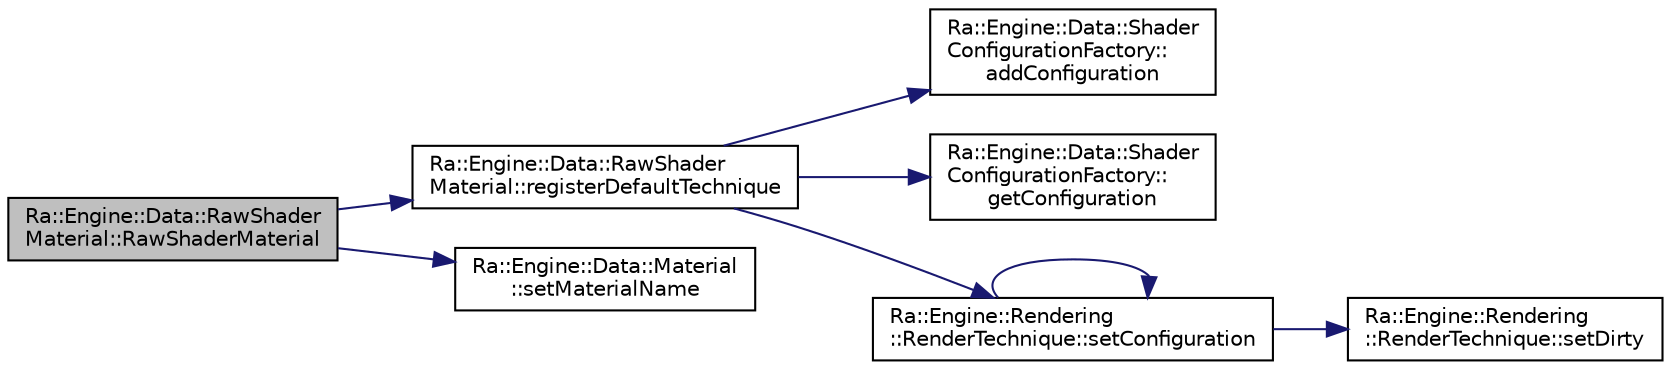 digraph "Ra::Engine::Data::RawShaderMaterial::RawShaderMaterial"
{
 // INTERACTIVE_SVG=YES
 // LATEX_PDF_SIZE
  edge [fontname="Helvetica",fontsize="10",labelfontname="Helvetica",labelfontsize="10"];
  node [fontname="Helvetica",fontsize="10",shape=record];
  rankdir="LR";
  Node1 [label="Ra::Engine::Data::RawShader\lMaterial::RawShaderMaterial",height=0.2,width=0.4,color="black", fillcolor="grey75", style="filled", fontcolor="black",tooltip=" "];
  Node1 -> Node2 [color="midnightblue",fontsize="10",style="solid",fontname="Helvetica"];
  Node2 [label="Ra::Engine::Data::RawShader\lMaterial::registerDefaultTechnique",height=0.2,width=0.4,color="black", fillcolor="white", style="filled",URL="$classRa_1_1Engine_1_1Data_1_1RawShaderMaterial.html#a4cb181d533e6f631896cc696d22bc349",tooltip=" "];
  Node2 -> Node3 [color="midnightblue",fontsize="10",style="solid",fontname="Helvetica"];
  Node3 [label="Ra::Engine::Data::Shader\lConfigurationFactory::\laddConfiguration",height=0.2,width=0.4,color="black", fillcolor="white", style="filled",URL="$namespaceRa_1_1Engine_1_1Data_1_1ShaderConfigurationFactory.html#a00918835250fbd8bbe4deae59ecd6dde",tooltip=" "];
  Node2 -> Node4 [color="midnightblue",fontsize="10",style="solid",fontname="Helvetica"];
  Node4 [label="Ra::Engine::Data::Shader\lConfigurationFactory::\lgetConfiguration",height=0.2,width=0.4,color="black", fillcolor="white", style="filled",URL="$namespaceRa_1_1Engine_1_1Data_1_1ShaderConfigurationFactory.html#a0ecc004c00bff945aae8b673a738909f",tooltip=" "];
  Node2 -> Node5 [color="midnightblue",fontsize="10",style="solid",fontname="Helvetica"];
  Node5 [label="Ra::Engine::Rendering\l::RenderTechnique::setConfiguration",height=0.2,width=0.4,color="black", fillcolor="white", style="filled",URL="$classRa_1_1Engine_1_1Rendering_1_1RenderTechnique.html#a2b058b0fe2f9c2496b7805e0d5b15452",tooltip=" "];
  Node5 -> Node5 [color="midnightblue",fontsize="10",style="solid",fontname="Helvetica"];
  Node5 -> Node6 [color="midnightblue",fontsize="10",style="solid",fontname="Helvetica"];
  Node6 [label="Ra::Engine::Rendering\l::RenderTechnique::setDirty",height=0.2,width=0.4,color="black", fillcolor="white", style="filled",URL="$classRa_1_1Engine_1_1Rendering_1_1RenderTechnique.html#af3b58075507144820fe06f6a129b0107",tooltip=" "];
  Node1 -> Node7 [color="midnightblue",fontsize="10",style="solid",fontname="Helvetica"];
  Node7 [label="Ra::Engine::Data::Material\l::setMaterialName",height=0.2,width=0.4,color="black", fillcolor="white", style="filled",URL="$classRa_1_1Engine_1_1Data_1_1Material.html#a8fb4a3a438c6d84285770ab97ac2eb68",tooltip=" "];
}
